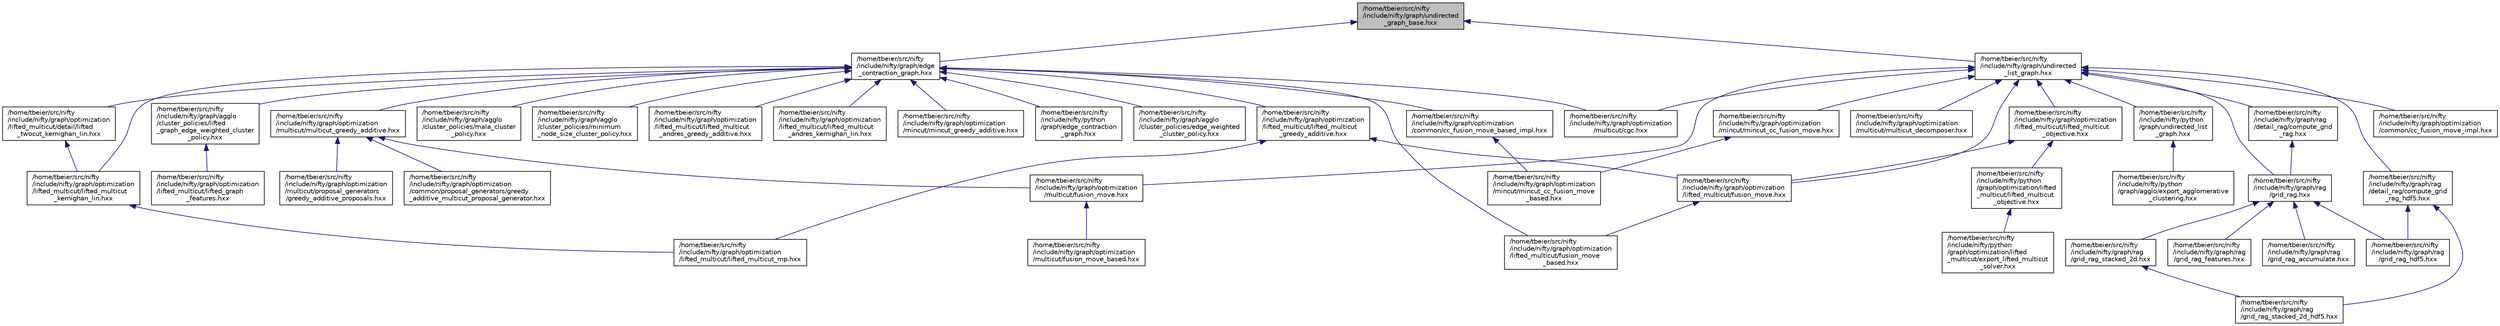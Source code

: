 digraph "/home/tbeier/src/nifty/include/nifty/graph/undirected_graph_base.hxx"
{
  edge [fontname="Helvetica",fontsize="10",labelfontname="Helvetica",labelfontsize="10"];
  node [fontname="Helvetica",fontsize="10",shape=record];
  Node1 [label="/home/tbeier/src/nifty\l/include/nifty/graph/undirected\l_graph_base.hxx",height=0.2,width=0.4,color="black", fillcolor="grey75", style="filled", fontcolor="black"];
  Node1 -> Node2 [dir="back",color="midnightblue",fontsize="10",style="solid"];
  Node2 [label="/home/tbeier/src/nifty\l/include/nifty/graph/edge\l_contraction_graph.hxx",height=0.2,width=0.4,color="black", fillcolor="white", style="filled",URL="$graph_2edge__contraction__graph_8hxx.html"];
  Node2 -> Node3 [dir="back",color="midnightblue",fontsize="10",style="solid"];
  Node3 [label="/home/tbeier/src/nifty\l/include/nifty/graph/agglo\l/cluster_policies/edge_weighted\l_cluster_policy.hxx",height=0.2,width=0.4,color="black", fillcolor="white", style="filled",URL="$edge__weighted__cluster__policy_8hxx.html"];
  Node2 -> Node4 [dir="back",color="midnightblue",fontsize="10",style="solid"];
  Node4 [label="/home/tbeier/src/nifty\l/include/nifty/graph/agglo\l/cluster_policies/lifted\l_graph_edge_weighted_cluster\l_policy.hxx",height=0.2,width=0.4,color="black", fillcolor="white", style="filled",URL="$lifted__graph__edge__weighted__cluster__policy_8hxx.html"];
  Node4 -> Node5 [dir="back",color="midnightblue",fontsize="10",style="solid"];
  Node5 [label="/home/tbeier/src/nifty\l/include/nifty/graph/optimization\l/lifted_multicut/lifted_graph\l_features.hxx",height=0.2,width=0.4,color="black", fillcolor="white", style="filled",URL="$lifted__graph__features_8hxx.html"];
  Node2 -> Node6 [dir="back",color="midnightblue",fontsize="10",style="solid"];
  Node6 [label="/home/tbeier/src/nifty\l/include/nifty/graph/agglo\l/cluster_policies/mala_cluster\l_policy.hxx",height=0.2,width=0.4,color="black", fillcolor="white", style="filled",URL="$mala__cluster__policy_8hxx.html"];
  Node2 -> Node7 [dir="back",color="midnightblue",fontsize="10",style="solid"];
  Node7 [label="/home/tbeier/src/nifty\l/include/nifty/graph/agglo\l/cluster_policies/minimum\l_node_size_cluster_policy.hxx",height=0.2,width=0.4,color="black", fillcolor="white", style="filled",URL="$minimum__node__size__cluster__policy_8hxx.html"];
  Node2 -> Node8 [dir="back",color="midnightblue",fontsize="10",style="solid"];
  Node8 [label="/home/tbeier/src/nifty\l/include/nifty/graph/optimization\l/common/cc_fusion_move_based_impl.hxx",height=0.2,width=0.4,color="black", fillcolor="white", style="filled",URL="$cc__fusion__move__based__impl_8hxx.html"];
  Node8 -> Node9 [dir="back",color="midnightblue",fontsize="10",style="solid"];
  Node9 [label="/home/tbeier/src/nifty\l/include/nifty/graph/optimization\l/mincut/mincut_cc_fusion_move\l_based.hxx",height=0.2,width=0.4,color="black", fillcolor="white", style="filled",URL="$mincut__cc__fusion__move__based_8hxx.html"];
  Node2 -> Node10 [dir="back",color="midnightblue",fontsize="10",style="solid"];
  Node10 [label="/home/tbeier/src/nifty\l/include/nifty/graph/optimization\l/lifted_multicut/detail/lifted\l_twocut_kernighan_lin.hxx",height=0.2,width=0.4,color="black", fillcolor="white", style="filled",URL="$lifted__twocut__kernighan__lin_8hxx.html"];
  Node10 -> Node11 [dir="back",color="midnightblue",fontsize="10",style="solid"];
  Node11 [label="/home/tbeier/src/nifty\l/include/nifty/graph/optimization\l/lifted_multicut/lifted_multicut\l_kernighan_lin.hxx",height=0.2,width=0.4,color="black", fillcolor="white", style="filled",URL="$lifted__multicut__kernighan__lin_8hxx.html"];
  Node11 -> Node12 [dir="back",color="midnightblue",fontsize="10",style="solid"];
  Node12 [label="/home/tbeier/src/nifty\l/include/nifty/graph/optimization\l/lifted_multicut/lifted_multicut_mp.hxx",height=0.2,width=0.4,color="black", fillcolor="white", style="filled",URL="$lifted__multicut__mp_8hxx.html"];
  Node2 -> Node13 [dir="back",color="midnightblue",fontsize="10",style="solid"];
  Node13 [label="/home/tbeier/src/nifty\l/include/nifty/graph/optimization\l/lifted_multicut/fusion_move\l_based.hxx",height=0.2,width=0.4,color="black", fillcolor="white", style="filled",URL="$lifted__multicut_2fusion__move__based_8hxx.html"];
  Node2 -> Node14 [dir="back",color="midnightblue",fontsize="10",style="solid"];
  Node14 [label="/home/tbeier/src/nifty\l/include/nifty/graph/optimization\l/lifted_multicut/lifted_multicut\l_andres_greedy_additive.hxx",height=0.2,width=0.4,color="black", fillcolor="white", style="filled",URL="$lifted__multicut__andres__greedy__additive_8hxx.html"];
  Node2 -> Node15 [dir="back",color="midnightblue",fontsize="10",style="solid"];
  Node15 [label="/home/tbeier/src/nifty\l/include/nifty/graph/optimization\l/lifted_multicut/lifted_multicut\l_andres_kernighan_lin.hxx",height=0.2,width=0.4,color="black", fillcolor="white", style="filled",URL="$lifted__multicut__andres__kernighan__lin_8hxx.html"];
  Node2 -> Node16 [dir="back",color="midnightblue",fontsize="10",style="solid"];
  Node16 [label="/home/tbeier/src/nifty\l/include/nifty/graph/optimization\l/lifted_multicut/lifted_multicut\l_greedy_additive.hxx",height=0.2,width=0.4,color="black", fillcolor="white", style="filled",URL="$lifted__multicut__greedy__additive_8hxx.html"];
  Node16 -> Node17 [dir="back",color="midnightblue",fontsize="10",style="solid"];
  Node17 [label="/home/tbeier/src/nifty\l/include/nifty/graph/optimization\l/lifted_multicut/fusion_move.hxx",height=0.2,width=0.4,color="black", fillcolor="white", style="filled",URL="$lifted__multicut_2fusion__move_8hxx.html"];
  Node17 -> Node13 [dir="back",color="midnightblue",fontsize="10",style="solid"];
  Node16 -> Node12 [dir="back",color="midnightblue",fontsize="10",style="solid"];
  Node2 -> Node11 [dir="back",color="midnightblue",fontsize="10",style="solid"];
  Node2 -> Node18 [dir="back",color="midnightblue",fontsize="10",style="solid"];
  Node18 [label="/home/tbeier/src/nifty\l/include/nifty/graph/optimization\l/mincut/mincut_greedy_additive.hxx",height=0.2,width=0.4,color="black", fillcolor="white", style="filled",URL="$mincut__greedy__additive_8hxx.html"];
  Node2 -> Node19 [dir="back",color="midnightblue",fontsize="10",style="solid"];
  Node19 [label="/home/tbeier/src/nifty\l/include/nifty/graph/optimization\l/multicut/cgc.hxx",height=0.2,width=0.4,color="black", fillcolor="white", style="filled",URL="$cgc_8hxx.html"];
  Node2 -> Node20 [dir="back",color="midnightblue",fontsize="10",style="solid"];
  Node20 [label="/home/tbeier/src/nifty\l/include/nifty/graph/optimization\l/multicut/multicut_greedy_additive.hxx",height=0.2,width=0.4,color="black", fillcolor="white", style="filled",URL="$multicut__greedy__additive_8hxx.html"];
  Node20 -> Node21 [dir="back",color="midnightblue",fontsize="10",style="solid"];
  Node21 [label="/home/tbeier/src/nifty\l/include/nifty/graph/optimization\l/common/proposal_generators/greedy\l_additive_multicut_proposal_generator.hxx",height=0.2,width=0.4,color="black", fillcolor="white", style="filled",URL="$greedy__additive__multicut__proposal__generator_8hxx.html"];
  Node20 -> Node22 [dir="back",color="midnightblue",fontsize="10",style="solid"];
  Node22 [label="/home/tbeier/src/nifty\l/include/nifty/graph/optimization\l/multicut/fusion_move.hxx",height=0.2,width=0.4,color="black", fillcolor="white", style="filled",URL="$multicut_2fusion__move_8hxx.html"];
  Node22 -> Node23 [dir="back",color="midnightblue",fontsize="10",style="solid"];
  Node23 [label="/home/tbeier/src/nifty\l/include/nifty/graph/optimization\l/multicut/fusion_move_based.hxx",height=0.2,width=0.4,color="black", fillcolor="white", style="filled",URL="$multicut_2fusion__move__based_8hxx.html"];
  Node20 -> Node24 [dir="back",color="midnightblue",fontsize="10",style="solid"];
  Node24 [label="/home/tbeier/src/nifty\l/include/nifty/graph/optimization\l/multicut/proposal_generators\l/greedy_additive_proposals.hxx",height=0.2,width=0.4,color="black", fillcolor="white", style="filled",URL="$greedy__additive__proposals_8hxx.html"];
  Node2 -> Node25 [dir="back",color="midnightblue",fontsize="10",style="solid"];
  Node25 [label="/home/tbeier/src/nifty\l/include/nifty/python\l/graph/edge_contraction\l_graph.hxx",height=0.2,width=0.4,color="black", fillcolor="white", style="filled",URL="$python_2graph_2edge__contraction__graph_8hxx.html"];
  Node1 -> Node26 [dir="back",color="midnightblue",fontsize="10",style="solid"];
  Node26 [label="/home/tbeier/src/nifty\l/include/nifty/graph/undirected\l_list_graph.hxx",height=0.2,width=0.4,color="black", fillcolor="white", style="filled",URL="$graph_2undirected__list__graph_8hxx.html"];
  Node26 -> Node27 [dir="back",color="midnightblue",fontsize="10",style="solid"];
  Node27 [label="/home/tbeier/src/nifty\l/include/nifty/graph/optimization\l/common/cc_fusion_move_impl.hxx",height=0.2,width=0.4,color="black", fillcolor="white", style="filled",URL="$cc__fusion__move__impl_8hxx.html"];
  Node26 -> Node17 [dir="back",color="midnightblue",fontsize="10",style="solid"];
  Node26 -> Node28 [dir="back",color="midnightblue",fontsize="10",style="solid"];
  Node28 [label="/home/tbeier/src/nifty\l/include/nifty/graph/optimization\l/lifted_multicut/lifted_multicut\l_objective.hxx",height=0.2,width=0.4,color="black", fillcolor="white", style="filled",URL="$graph_2optimization_2lifted__multicut_2lifted__multicut__objective_8hxx.html"];
  Node28 -> Node17 [dir="back",color="midnightblue",fontsize="10",style="solid"];
  Node28 -> Node29 [dir="back",color="midnightblue",fontsize="10",style="solid"];
  Node29 [label="/home/tbeier/src/nifty\l/include/nifty/python\l/graph/optimization/lifted\l_multicut/lifted_multicut\l_objective.hxx",height=0.2,width=0.4,color="black", fillcolor="white", style="filled",URL="$python_2graph_2optimization_2lifted__multicut_2lifted__multicut__objective_8hxx.html"];
  Node29 -> Node30 [dir="back",color="midnightblue",fontsize="10",style="solid"];
  Node30 [label="/home/tbeier/src/nifty\l/include/nifty/python\l/graph/optimization/lifted\l_multicut/export_lifted_multicut\l_solver.hxx",height=0.2,width=0.4,color="black", fillcolor="white", style="filled",URL="$export__lifted__multicut__solver_8hxx.html"];
  Node26 -> Node31 [dir="back",color="midnightblue",fontsize="10",style="solid"];
  Node31 [label="/home/tbeier/src/nifty\l/include/nifty/graph/optimization\l/mincut/mincut_cc_fusion_move.hxx",height=0.2,width=0.4,color="black", fillcolor="white", style="filled",URL="$mincut__cc__fusion__move_8hxx.html"];
  Node31 -> Node9 [dir="back",color="midnightblue",fontsize="10",style="solid"];
  Node26 -> Node19 [dir="back",color="midnightblue",fontsize="10",style="solid"];
  Node26 -> Node22 [dir="back",color="midnightblue",fontsize="10",style="solid"];
  Node26 -> Node32 [dir="back",color="midnightblue",fontsize="10",style="solid"];
  Node32 [label="/home/tbeier/src/nifty\l/include/nifty/graph/optimization\l/multicut/multicut_decomposer.hxx",height=0.2,width=0.4,color="black", fillcolor="white", style="filled",URL="$multicut__decomposer_8hxx.html"];
  Node26 -> Node33 [dir="back",color="midnightblue",fontsize="10",style="solid"];
  Node33 [label="/home/tbeier/src/nifty\l/include/nifty/graph/rag\l/detail_rag/compute_grid\l_rag.hxx",height=0.2,width=0.4,color="black", fillcolor="white", style="filled",URL="$compute__grid__rag_8hxx.html"];
  Node33 -> Node34 [dir="back",color="midnightblue",fontsize="10",style="solid"];
  Node34 [label="/home/tbeier/src/nifty\l/include/nifty/graph/rag\l/grid_rag.hxx",height=0.2,width=0.4,color="black", fillcolor="white", style="filled",URL="$grid__rag_8hxx.html"];
  Node34 -> Node35 [dir="back",color="midnightblue",fontsize="10",style="solid"];
  Node35 [label="/home/tbeier/src/nifty\l/include/nifty/graph/rag\l/grid_rag_accumulate.hxx",height=0.2,width=0.4,color="black", fillcolor="white", style="filled",URL="$grid__rag__accumulate_8hxx.html"];
  Node34 -> Node36 [dir="back",color="midnightblue",fontsize="10",style="solid"];
  Node36 [label="/home/tbeier/src/nifty\l/include/nifty/graph/rag\l/grid_rag_features.hxx",height=0.2,width=0.4,color="black", fillcolor="white", style="filled",URL="$grid__rag__features_8hxx.html"];
  Node34 -> Node37 [dir="back",color="midnightblue",fontsize="10",style="solid"];
  Node37 [label="/home/tbeier/src/nifty\l/include/nifty/graph/rag\l/grid_rag_hdf5.hxx",height=0.2,width=0.4,color="black", fillcolor="white", style="filled",URL="$grid__rag__hdf5_8hxx.html"];
  Node34 -> Node38 [dir="back",color="midnightblue",fontsize="10",style="solid"];
  Node38 [label="/home/tbeier/src/nifty\l/include/nifty/graph/rag\l/grid_rag_stacked_2d.hxx",height=0.2,width=0.4,color="black", fillcolor="white", style="filled",URL="$grid__rag__stacked__2d_8hxx.html"];
  Node38 -> Node39 [dir="back",color="midnightblue",fontsize="10",style="solid"];
  Node39 [label="/home/tbeier/src/nifty\l/include/nifty/graph/rag\l/grid_rag_stacked_2d_hdf5.hxx",height=0.2,width=0.4,color="black", fillcolor="white", style="filled",URL="$grid__rag__stacked__2d__hdf5_8hxx.html"];
  Node26 -> Node40 [dir="back",color="midnightblue",fontsize="10",style="solid"];
  Node40 [label="/home/tbeier/src/nifty\l/include/nifty/graph/rag\l/detail_rag/compute_grid\l_rag_hdf5.hxx",height=0.2,width=0.4,color="black", fillcolor="white", style="filled",URL="$compute__grid__rag__hdf5_8hxx.html"];
  Node40 -> Node37 [dir="back",color="midnightblue",fontsize="10",style="solid"];
  Node40 -> Node39 [dir="back",color="midnightblue",fontsize="10",style="solid"];
  Node26 -> Node34 [dir="back",color="midnightblue",fontsize="10",style="solid"];
  Node26 -> Node41 [dir="back",color="midnightblue",fontsize="10",style="solid"];
  Node41 [label="/home/tbeier/src/nifty\l/include/nifty/python\l/graph/undirected_list\l_graph.hxx",height=0.2,width=0.4,color="black", fillcolor="white", style="filled",URL="$python_2graph_2undirected__list__graph_8hxx.html"];
  Node41 -> Node42 [dir="back",color="midnightblue",fontsize="10",style="solid"];
  Node42 [label="/home/tbeier/src/nifty\l/include/nifty/python\l/graph/agglo/export_agglomerative\l_clustering.hxx",height=0.2,width=0.4,color="black", fillcolor="white", style="filled",URL="$export__agglomerative__clustering_8hxx.html"];
}

